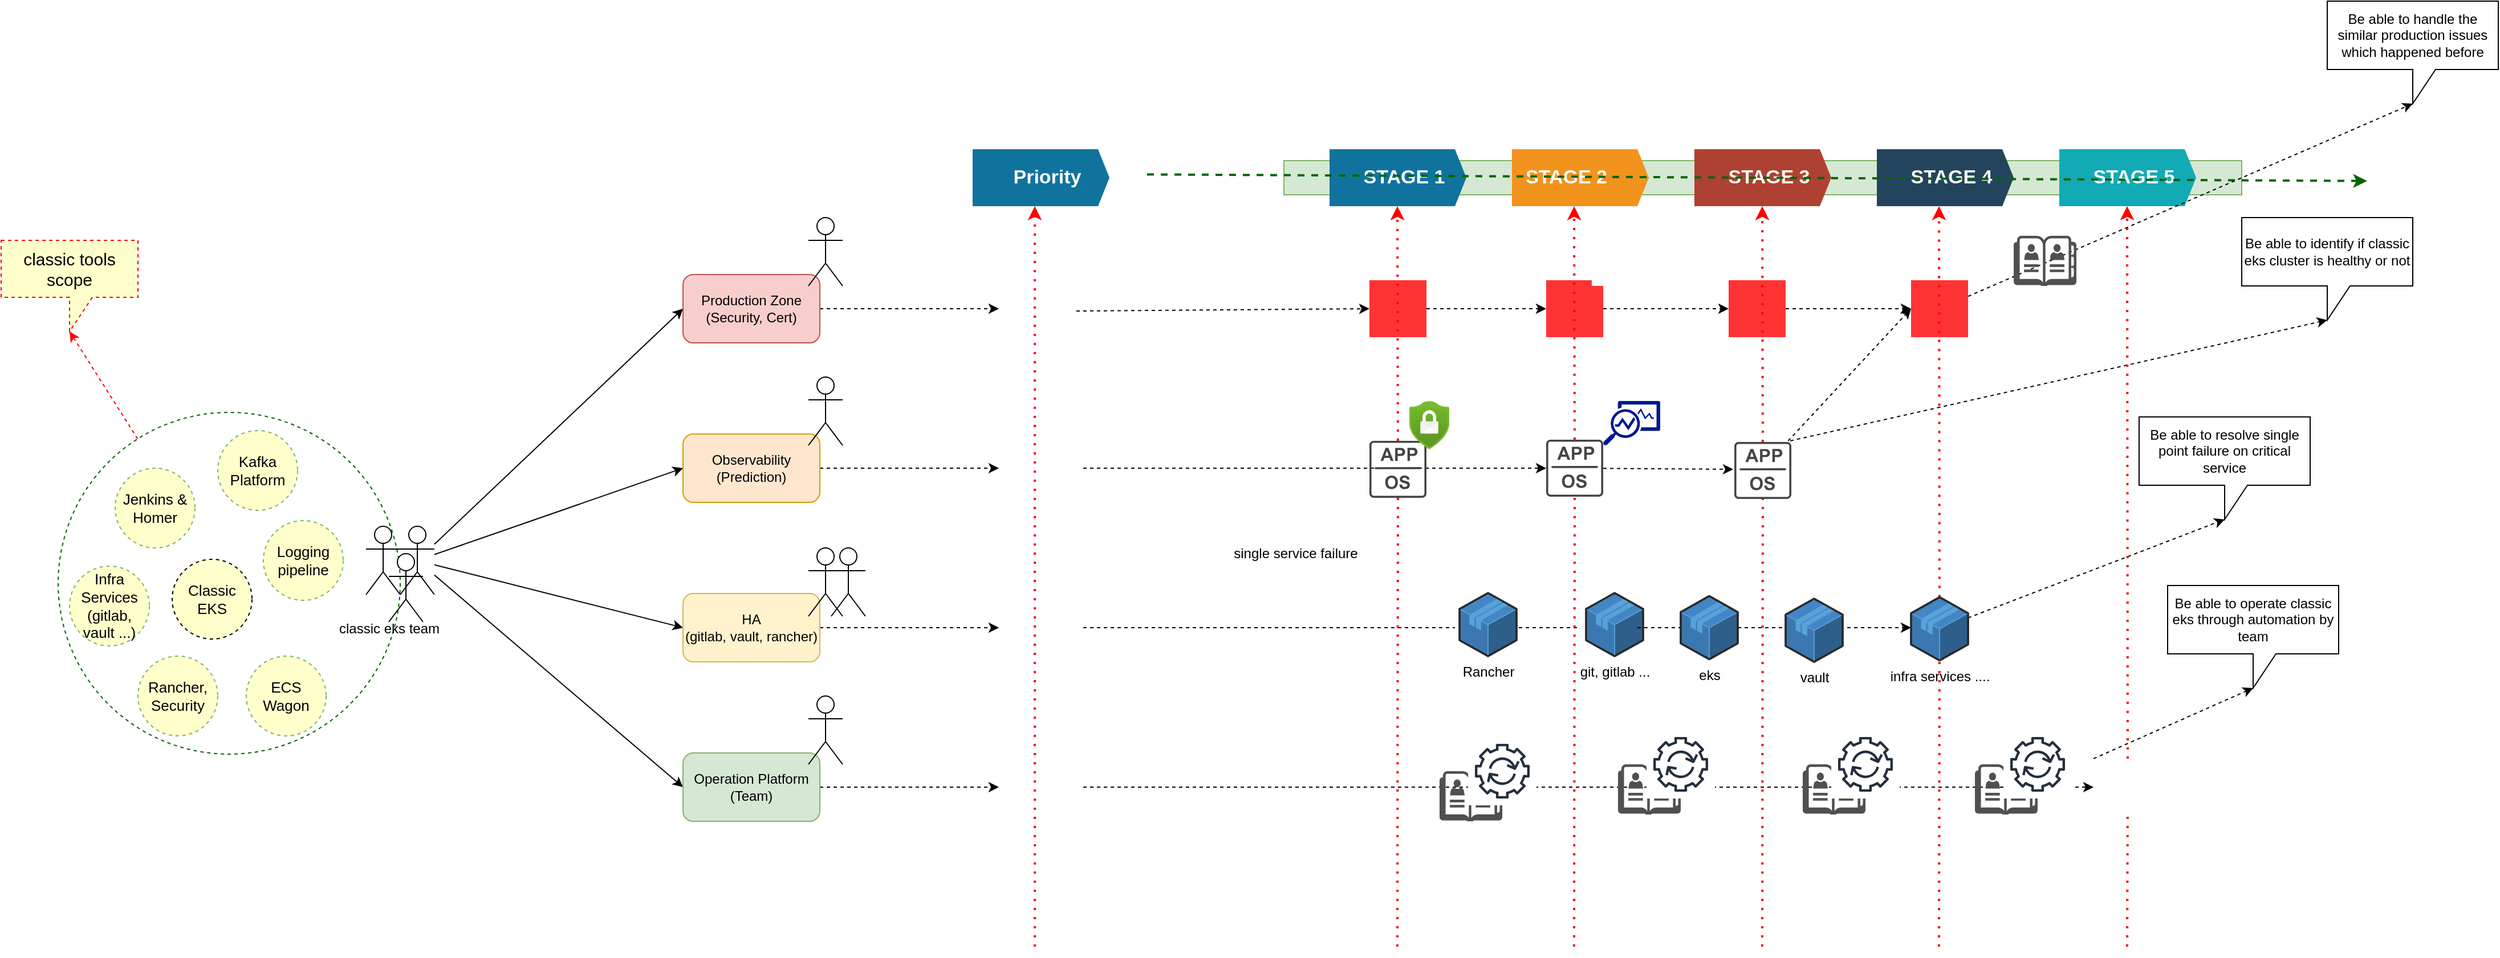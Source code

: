 <mxfile version="21.0.6" type="github">
  <diagram name="Page-1" id="vNDUmQ9X8iTSRwNMCsqz">
    <mxGraphModel dx="3295" dy="1074" grid="1" gridSize="10" guides="1" tooltips="1" connect="1" arrows="1" fold="1" page="1" pageScale="1" pageWidth="850" pageHeight="1100" math="0" shadow="0">
      <root>
        <mxCell id="0" />
        <mxCell id="1" parent="0" />
        <mxCell id="nDq_KjHqGvG9ko2mTiTP-172" style="edgeStyle=none;rounded=0;orthogonalLoop=1;jettySize=auto;html=1;entryX=0;entryY=0;entryDx=60;entryDy=80;entryPerimeter=0;dashed=1;strokeColor=#FF0000;strokeWidth=1;fontSize=15;startArrow=none;startFill=0;endArrow=classic;endFill=1;" parent="1" source="nDq_KjHqGvG9ko2mTiTP-170" target="nDq_KjHqGvG9ko2mTiTP-171" edge="1">
          <mxGeometry relative="1" as="geometry" />
        </mxCell>
        <mxCell id="nDq_KjHqGvG9ko2mTiTP-170" value="" style="ellipse;whiteSpace=wrap;html=1;aspect=fixed;dashed=1;fillStyle=auto;strokeColor=#006600;fontSize=15;fillColor=#FFFFFF;" parent="1" vertex="1">
          <mxGeometry x="-180" y="491" width="300" height="300" as="geometry" />
        </mxCell>
        <mxCell id="nDq_KjHqGvG9ko2mTiTP-20" style="edgeStyle=none;rounded=0;orthogonalLoop=1;jettySize=auto;html=1;entryX=0;entryY=0.5;entryDx=0;entryDy=0;dashed=1;" parent="1" source="nDq_KjHqGvG9ko2mTiTP-1" edge="1">
          <mxGeometry relative="1" as="geometry">
            <mxPoint x="645" y="400" as="targetPoint" />
          </mxGeometry>
        </mxCell>
        <mxCell id="nDq_KjHqGvG9ko2mTiTP-1" value="Production Zone (Security, Cert)" style="rounded=1;whiteSpace=wrap;html=1;fillColor=#f8cecc;strokeColor=#b85450;" parent="1" vertex="1">
          <mxGeometry x="368" y="370" width="120" height="60" as="geometry" />
        </mxCell>
        <mxCell id="nDq_KjHqGvG9ko2mTiTP-2" value="" style="shape=umlActor;verticalLabelPosition=bottom;verticalAlign=top;html=1;outlineConnect=0;" parent="1" vertex="1">
          <mxGeometry x="90" y="591" width="30" height="60" as="geometry" />
        </mxCell>
        <mxCell id="nDq_KjHqGvG9ko2mTiTP-3" value="" style="shape=umlActor;verticalLabelPosition=bottom;verticalAlign=top;html=1;outlineConnect=0;" parent="1" vertex="1">
          <mxGeometry x="110" y="615" width="30" height="60" as="geometry" />
        </mxCell>
        <mxCell id="nDq_KjHqGvG9ko2mTiTP-13" style="rounded=0;orthogonalLoop=1;jettySize=auto;html=1;entryX=0;entryY=0.5;entryDx=0;entryDy=0;" parent="1" source="nDq_KjHqGvG9ko2mTiTP-4" target="nDq_KjHqGvG9ko2mTiTP-1" edge="1">
          <mxGeometry relative="1" as="geometry" />
        </mxCell>
        <mxCell id="nDq_KjHqGvG9ko2mTiTP-14" style="edgeStyle=none;rounded=0;orthogonalLoop=1;jettySize=auto;html=1;entryX=0;entryY=0.5;entryDx=0;entryDy=0;" parent="1" source="nDq_KjHqGvG9ko2mTiTP-4" target="nDq_KjHqGvG9ko2mTiTP-7" edge="1">
          <mxGeometry relative="1" as="geometry" />
        </mxCell>
        <mxCell id="nDq_KjHqGvG9ko2mTiTP-15" style="edgeStyle=none;rounded=0;orthogonalLoop=1;jettySize=auto;html=1;entryX=0;entryY=0.5;entryDx=0;entryDy=0;" parent="1" source="nDq_KjHqGvG9ko2mTiTP-4" target="nDq_KjHqGvG9ko2mTiTP-5" edge="1">
          <mxGeometry relative="1" as="geometry" />
        </mxCell>
        <mxCell id="nDq_KjHqGvG9ko2mTiTP-16" style="edgeStyle=none;rounded=0;orthogonalLoop=1;jettySize=auto;html=1;entryX=0;entryY=0.5;entryDx=0;entryDy=0;" parent="1" source="nDq_KjHqGvG9ko2mTiTP-4" target="nDq_KjHqGvG9ko2mTiTP-6" edge="1">
          <mxGeometry relative="1" as="geometry" />
        </mxCell>
        <mxCell id="nDq_KjHqGvG9ko2mTiTP-4" value="" style="shape=umlActor;verticalLabelPosition=bottom;verticalAlign=top;html=1;outlineConnect=0;" parent="1" vertex="1">
          <mxGeometry x="120" y="591" width="30" height="60" as="geometry" />
        </mxCell>
        <mxCell id="nDq_KjHqGvG9ko2mTiTP-18" style="edgeStyle=none;rounded=0;orthogonalLoop=1;jettySize=auto;html=1;dashed=1;" parent="1" source="nDq_KjHqGvG9ko2mTiTP-5" edge="1">
          <mxGeometry relative="1" as="geometry">
            <mxPoint x="645" y="680" as="targetPoint" />
          </mxGeometry>
        </mxCell>
        <mxCell id="nDq_KjHqGvG9ko2mTiTP-5" value="HA &lt;br&gt;(gitlab, vault, rancher)" style="rounded=1;whiteSpace=wrap;html=1;fillColor=#fff2cc;strokeColor=#d6b656;" parent="1" vertex="1">
          <mxGeometry x="368" y="650" width="120" height="60" as="geometry" />
        </mxCell>
        <mxCell id="nDq_KjHqGvG9ko2mTiTP-17" style="edgeStyle=none;rounded=0;orthogonalLoop=1;jettySize=auto;html=1;entryX=0;entryY=0.5;entryDx=0;entryDy=0;dashed=1;" parent="1" source="nDq_KjHqGvG9ko2mTiTP-6" edge="1">
          <mxGeometry relative="1" as="geometry">
            <mxPoint x="645" y="820" as="targetPoint" />
          </mxGeometry>
        </mxCell>
        <mxCell id="nDq_KjHqGvG9ko2mTiTP-6" value="Operation Platform&lt;br&gt;(Team)" style="rounded=1;whiteSpace=wrap;html=1;fillColor=#d5e8d4;strokeColor=#82b366;" parent="1" vertex="1">
          <mxGeometry x="368" y="790" width="120" height="60" as="geometry" />
        </mxCell>
        <mxCell id="nDq_KjHqGvG9ko2mTiTP-19" style="edgeStyle=none;rounded=0;orthogonalLoop=1;jettySize=auto;html=1;entryX=0;entryY=0.5;entryDx=0;entryDy=0;dashed=1;" parent="1" source="nDq_KjHqGvG9ko2mTiTP-7" edge="1">
          <mxGeometry relative="1" as="geometry">
            <mxPoint x="645" y="540" as="targetPoint" />
          </mxGeometry>
        </mxCell>
        <mxCell id="nDq_KjHqGvG9ko2mTiTP-7" value="Observability (Prediction)" style="rounded=1;whiteSpace=wrap;html=1;fillColor=#ffe6cc;strokeColor=#d79b00;" parent="1" vertex="1">
          <mxGeometry x="368" y="510" width="120" height="60" as="geometry" />
        </mxCell>
        <mxCell id="nDq_KjHqGvG9ko2mTiTP-46" style="edgeStyle=none;rounded=0;orthogonalLoop=1;jettySize=auto;html=1;entryX=0;entryY=0.5;entryDx=0;entryDy=0;dashed=1;" parent="1" edge="1">
          <mxGeometry relative="1" as="geometry">
            <mxPoint x="719" y="820" as="sourcePoint" />
            <mxPoint x="1605" y="820" as="targetPoint" />
          </mxGeometry>
        </mxCell>
        <mxCell id="nDq_KjHqGvG9ko2mTiTP-45" style="edgeStyle=none;rounded=0;orthogonalLoop=1;jettySize=auto;html=1;entryX=0;entryY=0.5;entryDx=0;entryDy=0;dashed=1;startArrow=none;" parent="1" source="lgRBLqFkbjnnUd4Ndf13-35" edge="1">
          <mxGeometry relative="1" as="geometry">
            <mxPoint x="1205" y="680" as="sourcePoint" />
            <mxPoint x="1445" y="680" as="targetPoint" />
          </mxGeometry>
        </mxCell>
        <mxCell id="nDq_KjHqGvG9ko2mTiTP-44" style="edgeStyle=none;rounded=0;orthogonalLoop=1;jettySize=auto;html=1;entryX=0;entryY=0.5;entryDx=0;entryDy=0;dashed=1;" parent="1" edge="1">
          <mxGeometry relative="1" as="geometry">
            <mxPoint x="719" y="540" as="sourcePoint" />
            <mxPoint x="1125" y="540" as="targetPoint" />
          </mxGeometry>
        </mxCell>
        <mxCell id="nDq_KjHqGvG9ko2mTiTP-43" style="edgeStyle=none;rounded=0;orthogonalLoop=1;jettySize=auto;html=1;entryX=0;entryY=0.5;entryDx=0;entryDy=0;dashed=1;exitX=0.986;exitY=0.622;exitDx=0;exitDy=0;exitPerimeter=0;" parent="1" source="lgRBLqFkbjnnUd4Ndf13-1" target="nDq_KjHqGvG9ko2mTiTP-38" edge="1">
          <mxGeometry relative="1" as="geometry">
            <mxPoint x="719" y="400" as="sourcePoint" />
          </mxGeometry>
        </mxCell>
        <mxCell id="nDq_KjHqGvG9ko2mTiTP-21" value="" style="fillColor=#d5e8d4;rounded=0;strokeColor=#82b366;fillStyle=auto;" parent="1" vertex="1">
          <mxGeometry x="895" y="270" width="840" height="30" as="geometry" />
        </mxCell>
        <mxCell id="nDq_KjHqGvG9ko2mTiTP-22" value="STAGE 1" style="shape=mxgraph.infographic.ribbonSimple;notch1=0;notch2=10;notch=0;html=1;fillColor=#10739E;strokeColor=none;shadow=0;fontSize=17;fontColor=#FFFFFF;align=center;spacingLeft=10;fontStyle=1;fillStyle=auto;" parent="1" vertex="1">
          <mxGeometry x="935" y="260" width="120" height="50" as="geometry" />
        </mxCell>
        <mxCell id="nDq_KjHqGvG9ko2mTiTP-52" style="edgeStyle=none;rounded=0;orthogonalLoop=1;jettySize=auto;html=1;entryX=0;entryY=0;entryDx=75;entryDy=90;entryPerimeter=0;dashed=1;exitX=1;exitY=0;exitDx=0;exitDy=0;" parent="1" target="nDq_KjHqGvG9ko2mTiTP-49" edge="1">
          <mxGeometry relative="1" as="geometry">
            <mxPoint x="1339" y="516" as="sourcePoint" />
          </mxGeometry>
        </mxCell>
        <mxCell id="nDq_KjHqGvG9ko2mTiTP-23" value="STAGE 2&lt;div style=&quot;text-align: center;&quot;&gt;&lt;/div&gt;" style="shape=mxgraph.infographic.ribbonSimple;notch1=0;notch2=10;notch=0;html=1;fillColor=#F2931E;strokeColor=none;shadow=0;fontSize=17;fontColor=#FFFFFF;align=left;spacingLeft=10;fontStyle=1;fillStyle=auto;" parent="1" vertex="1">
          <mxGeometry x="1095" y="260" width="120" height="50" as="geometry" />
        </mxCell>
        <mxCell id="nDq_KjHqGvG9ko2mTiTP-24" value="STAGE 3" style="shape=mxgraph.infographic.ribbonSimple;notch1=0;notch2=10;notch=0;html=1;fillColor=#AE4132;strokeColor=none;shadow=0;fontSize=17;fontColor=#FFFFFF;align=center;spacingLeft=10;fontStyle=1;fillStyle=auto;" parent="1" vertex="1">
          <mxGeometry x="1255" y="260" width="120" height="50" as="geometry" />
        </mxCell>
        <mxCell id="nDq_KjHqGvG9ko2mTiTP-53" style="edgeStyle=none;rounded=0;orthogonalLoop=1;jettySize=auto;html=1;entryX=0;entryY=0;entryDx=75;entryDy=90;entryPerimeter=0;dashed=1;" parent="1" source="lgRBLqFkbjnnUd4Ndf13-38" target="nDq_KjHqGvG9ko2mTiTP-50" edge="1">
          <mxGeometry relative="1" as="geometry">
            <mxPoint x="1445" y="655" as="sourcePoint" />
          </mxGeometry>
        </mxCell>
        <mxCell id="nDq_KjHqGvG9ko2mTiTP-25" value="STAGE 4" style="shape=mxgraph.infographic.ribbonSimple;notch1=0;notch2=10;notch=0;html=1;fillColor=#23445D;strokeColor=none;shadow=0;fontSize=17;fontColor=#FFFFFF;align=center;spacingLeft=10;fontStyle=1;fillStyle=auto;" parent="1" vertex="1">
          <mxGeometry x="1415" y="260" width="120" height="50" as="geometry" />
        </mxCell>
        <mxCell id="nDq_KjHqGvG9ko2mTiTP-54" style="edgeStyle=none;rounded=0;orthogonalLoop=1;jettySize=auto;html=1;entryX=0;entryY=0;entryDx=75;entryDy=90;entryPerimeter=0;dashed=1;exitX=0;exitY=0;exitDx=0;exitDy=0;" parent="1" target="nDq_KjHqGvG9ko2mTiTP-51" edge="1">
          <mxGeometry relative="1" as="geometry">
            <mxPoint x="1605" y="795" as="sourcePoint" />
          </mxGeometry>
        </mxCell>
        <mxCell id="nDq_KjHqGvG9ko2mTiTP-26" value="STAGE 5" style="shape=mxgraph.infographic.ribbonSimple;notch1=0;notch2=10;notch=0;html=1;fillColor=#12AAB5;strokeColor=none;shadow=0;fontSize=17;fontColor=#FFFFFF;align=center;spacingLeft=10;fontStyle=1;fillStyle=auto;" parent="1" vertex="1">
          <mxGeometry x="1575" y="260" width="120" height="50" as="geometry" />
        </mxCell>
        <mxCell id="nDq_KjHqGvG9ko2mTiTP-37" value="" style="endArrow=classic;dashed=1;html=1;dashPattern=1 3;strokeWidth=2;rounded=0;strokeColor=#FF0000;endFill=1;startArrow=none;" parent="1" edge="1" source="lgRBLqFkbjnnUd4Ndf13-22">
          <mxGeometry width="50" height="50" relative="1" as="geometry">
            <mxPoint x="1634.5" y="960" as="sourcePoint" />
            <mxPoint x="1634.5" y="310" as="targetPoint" />
          </mxGeometry>
        </mxCell>
        <mxCell id="nDq_KjHqGvG9ko2mTiTP-82" style="edgeStyle=none;rounded=0;orthogonalLoop=1;jettySize=auto;html=1;entryX=0;entryY=0.5;entryDx=0;entryDy=0;dashed=1;" parent="1" source="nDq_KjHqGvG9ko2mTiTP-38" target="nDq_KjHqGvG9ko2mTiTP-79" edge="1">
          <mxGeometry relative="1" as="geometry" />
        </mxCell>
        <mxCell id="nDq_KjHqGvG9ko2mTiTP-38" value="" style="shape=image;html=1;verticalAlign=top;verticalLabelPosition=bottom;labelBackgroundColor=#ffffff;imageAspect=0;aspect=fixed;image=https://cdn4.iconfinder.com/data/icons/for-your-interface-free-samples/128/Pointer-128.png;fillStyle=auto;imageBackground=#FF3333;" parent="1" vertex="1">
          <mxGeometry x="970" y="375" width="50" height="50" as="geometry" />
        </mxCell>
        <mxCell id="nDq_KjHqGvG9ko2mTiTP-129" style="edgeStyle=none;rounded=0;orthogonalLoop=1;jettySize=auto;html=1;entryX=0;entryY=0.5;entryDx=0;entryDy=0;dashed=1;strokeColor=#000000;strokeWidth=1;" parent="1" edge="1">
          <mxGeometry relative="1" as="geometry">
            <mxPoint x="1175" y="540.18" as="sourcePoint" />
            <mxPoint x="1289" y="541" as="targetPoint" />
          </mxGeometry>
        </mxCell>
        <mxCell id="nDq_KjHqGvG9ko2mTiTP-47" value="&lt;span style=&quot;background-color: initial;&quot;&gt;Be able to handle the similar production issues which happened before&lt;/span&gt;" style="shape=callout;whiteSpace=wrap;html=1;perimeter=calloutPerimeter;fillStyle=auto;align=center;" parent="1" vertex="1">
          <mxGeometry x="1810" y="130" width="150" height="90" as="geometry" />
        </mxCell>
        <mxCell id="nDq_KjHqGvG9ko2mTiTP-49" value="&lt;span style=&quot;background-color: initial;&quot;&gt;Be able to identify if classic eks cluster is healthy or not&lt;/span&gt;" style="shape=callout;whiteSpace=wrap;html=1;perimeter=calloutPerimeter;fillStyle=auto;align=center;" parent="1" vertex="1">
          <mxGeometry x="1735" y="320" width="150" height="90" as="geometry" />
        </mxCell>
        <mxCell id="nDq_KjHqGvG9ko2mTiTP-50" value="&lt;span style=&quot;background-color: initial;&quot;&gt;Be able to resolve single point failure on critical service&lt;/span&gt;" style="shape=callout;whiteSpace=wrap;html=1;perimeter=calloutPerimeter;fillStyle=auto;align=center;" parent="1" vertex="1">
          <mxGeometry x="1645" y="495" width="150" height="90" as="geometry" />
        </mxCell>
        <mxCell id="nDq_KjHqGvG9ko2mTiTP-51" value="&lt;span style=&quot;background-color: initial;&quot;&gt;Be able to operate classic eks through automation by team&lt;/span&gt;" style="shape=callout;whiteSpace=wrap;html=1;perimeter=calloutPerimeter;fillStyle=auto;align=center;" parent="1" vertex="1">
          <mxGeometry x="1670" y="643" width="150" height="90" as="geometry" />
        </mxCell>
        <mxCell id="nDq_KjHqGvG9ko2mTiTP-55" value="" style="shape=umlActor;verticalLabelPosition=bottom;verticalAlign=top;html=1;outlineConnect=0;fillStyle=auto;" parent="1" vertex="1">
          <mxGeometry x="478" y="610" width="30" height="60" as="geometry" />
        </mxCell>
        <mxCell id="nDq_KjHqGvG9ko2mTiTP-56" value="" style="shape=umlActor;verticalLabelPosition=bottom;verticalAlign=top;html=1;outlineConnect=0;fillStyle=auto;" parent="1" vertex="1">
          <mxGeometry x="498" y="610" width="30" height="60" as="geometry" />
        </mxCell>
        <mxCell id="nDq_KjHqGvG9ko2mTiTP-57" value="" style="shape=umlActor;verticalLabelPosition=bottom;verticalAlign=top;html=1;outlineConnect=0;fillStyle=auto;" parent="1" vertex="1">
          <mxGeometry x="478" y="740" width="30" height="60" as="geometry" />
        </mxCell>
        <mxCell id="nDq_KjHqGvG9ko2mTiTP-58" value="" style="shape=umlActor;verticalLabelPosition=bottom;verticalAlign=top;html=1;outlineConnect=0;fillStyle=auto;" parent="1" vertex="1">
          <mxGeometry x="478" y="460" width="30" height="60" as="geometry" />
        </mxCell>
        <mxCell id="nDq_KjHqGvG9ko2mTiTP-59" value="" style="shape=umlActor;verticalLabelPosition=bottom;verticalAlign=top;html=1;outlineConnect=0;fillStyle=auto;" parent="1" vertex="1">
          <mxGeometry x="478" y="320" width="30" height="60" as="geometry" />
        </mxCell>
        <mxCell id="nDq_KjHqGvG9ko2mTiTP-60" value="classic eks team" style="text;html=1;align=center;verticalAlign=middle;resizable=0;points=[];autosize=1;strokeColor=none;fillColor=none;" parent="1" vertex="1">
          <mxGeometry x="55" y="666" width="110" height="30" as="geometry" />
        </mxCell>
        <mxCell id="nDq_KjHqGvG9ko2mTiTP-77" value="" style="sketch=0;aspect=fixed;pointerEvents=1;shadow=0;dashed=0;html=1;strokeColor=none;labelPosition=center;verticalLabelPosition=bottom;verticalAlign=top;align=center;fillColor=#00188D;shape=mxgraph.mscae.enterprise.monitor_running_apps;fillStyle=auto;" parent="1" vertex="1">
          <mxGeometry x="1175" y="481" width="50" height="39" as="geometry" />
        </mxCell>
        <mxCell id="nDq_KjHqGvG9ko2mTiTP-78" value="" style="shape=image;html=1;verticalAlign=top;verticalLabelPosition=bottom;labelBackgroundColor=#ffffff;imageAspect=0;aspect=fixed;image=https://cdn0.iconfinder.com/data/icons/security-double-color-red-and-black-vol-1/52/extinguisher__fire__security__emergency__fighter-128.png;fillStyle=auto;" parent="1" vertex="1">
          <mxGeometry x="1325" y="340" width="50" height="50" as="geometry" />
        </mxCell>
        <mxCell id="nDq_KjHqGvG9ko2mTiTP-83" style="edgeStyle=none;rounded=0;orthogonalLoop=1;jettySize=auto;html=1;entryX=0;entryY=0.5;entryDx=0;entryDy=0;dashed=1;" parent="1" source="nDq_KjHqGvG9ko2mTiTP-79" target="nDq_KjHqGvG9ko2mTiTP-81" edge="1">
          <mxGeometry relative="1" as="geometry" />
        </mxCell>
        <mxCell id="nDq_KjHqGvG9ko2mTiTP-79" value="" style="shape=image;html=1;verticalAlign=top;verticalLabelPosition=bottom;labelBackgroundColor=#ffffff;imageAspect=0;aspect=fixed;image=https://cdn4.iconfinder.com/data/icons/for-your-interface-free-samples/128/Pointer-128.png;fillStyle=auto;imageBackground=#FF3333;" parent="1" vertex="1">
          <mxGeometry x="1125" y="375" width="50" height="50" as="geometry" />
        </mxCell>
        <mxCell id="nDq_KjHqGvG9ko2mTiTP-133" style="edgeStyle=none;rounded=0;orthogonalLoop=1;jettySize=auto;html=1;entryX=0;entryY=0.5;entryDx=0;entryDy=0;dashed=1;strokeColor=#000000;strokeWidth=1;" parent="1" source="nDq_KjHqGvG9ko2mTiTP-81" target="nDq_KjHqGvG9ko2mTiTP-131" edge="1">
          <mxGeometry relative="1" as="geometry" />
        </mxCell>
        <mxCell id="nDq_KjHqGvG9ko2mTiTP-81" value="" style="shape=image;html=1;verticalAlign=top;verticalLabelPosition=bottom;labelBackgroundColor=#ffffff;imageAspect=0;aspect=fixed;image=https://cdn4.iconfinder.com/data/icons/for-your-interface-free-samples/128/Pointer-128.png;fillStyle=auto;imageBackground=#FF3333;" parent="1" vertex="1">
          <mxGeometry x="1285" y="375" width="50" height="50" as="geometry" />
        </mxCell>
        <mxCell id="nDq_KjHqGvG9ko2mTiTP-84" value="" style="shape=image;html=1;verticalAlign=top;verticalLabelPosition=bottom;labelBackgroundColor=#ffffff;imageAspect=0;aspect=fixed;image=https://cdn0.iconfinder.com/data/icons/security-double-color-red-and-black-vol-1/52/extinguisher__fire__security__emergency__fighter-128.png;fillStyle=auto;imageBackground=default;" parent="1" vertex="1">
          <mxGeometry x="1165" y="330" width="50" height="50" as="geometry" />
        </mxCell>
        <mxCell id="nDq_KjHqGvG9ko2mTiTP-86" value="" style="shape=image;html=1;verticalAlign=top;verticalLabelPosition=bottom;labelBackgroundColor=#ffffff;imageAspect=0;aspect=fixed;image=https://cdn3.iconfinder.com/data/icons/geosm-e-commerce/48/logs-2-128.png;fillStyle=auto;" parent="1" vertex="1">
          <mxGeometry x="1005" y="340" width="50" height="50" as="geometry" />
        </mxCell>
        <mxCell id="nDq_KjHqGvG9ko2mTiTP-122" value="" style="endArrow=classic;html=1;rounded=0;dashed=1;strokeColor=#006600;strokeWidth=2;" parent="1" edge="1">
          <mxGeometry relative="1" as="geometry">
            <mxPoint x="775" y="282.13" as="sourcePoint" />
            <mxPoint x="1845" y="287.88" as="targetPoint" />
          </mxGeometry>
        </mxCell>
        <mxCell id="nDq_KjHqGvG9ko2mTiTP-123" value="" style="edgeLabel;resizable=0;html=1;align=center;verticalAlign=middle;fillStyle=auto;fillColor=#00CC00;" parent="nDq_KjHqGvG9ko2mTiTP-122" connectable="0" vertex="1">
          <mxGeometry relative="1" as="geometry" />
        </mxCell>
        <mxCell id="nDq_KjHqGvG9ko2mTiTP-124" value="" style="edgeLabel;resizable=0;html=1;align=left;verticalAlign=bottom;fillStyle=auto;fillColor=#00CC00;" parent="nDq_KjHqGvG9ko2mTiTP-122" connectable="0" vertex="1">
          <mxGeometry x="-1" relative="1" as="geometry" />
        </mxCell>
        <mxCell id="nDq_KjHqGvG9ko2mTiTP-127" value="" style="shape=image;html=1;verticalAlign=top;verticalLabelPosition=bottom;labelBackgroundColor=#ffffff;imageAspect=0;aspect=fixed;image=https://cdn1.iconfinder.com/data/icons/ui-essential-17/32/UI_Essential_Outline_1_essential-app-ui-sound-speaker-128.png;fillStyle=auto;fillColor=#00CC00;" parent="1" vertex="1">
          <mxGeometry x="1325" y="475.5" width="50" height="50" as="geometry" />
        </mxCell>
        <mxCell id="nDq_KjHqGvG9ko2mTiTP-132" style="edgeStyle=none;rounded=0;orthogonalLoop=1;jettySize=auto;html=1;entryX=0;entryY=0.5;entryDx=0;entryDy=0;dashed=1;strokeColor=#000000;strokeWidth=1;" parent="1" target="nDq_KjHqGvG9ko2mTiTP-131" edge="1">
          <mxGeometry relative="1" as="geometry">
            <mxPoint x="1337.227" y="516" as="sourcePoint" />
          </mxGeometry>
        </mxCell>
        <mxCell id="nDq_KjHqGvG9ko2mTiTP-130" value="" style="shape=image;html=1;verticalAlign=top;verticalLabelPosition=bottom;labelBackgroundColor=#ffffff;imageAspect=0;aspect=fixed;image=https://cdn2.iconfinder.com/data/icons/whcompare-servers-web-hosting/50/24-7-live-support-128.png;fillStyle=auto;fillColor=#00CC00;" parent="1" vertex="1">
          <mxGeometry x="1485" y="330" width="50" height="50" as="geometry" />
        </mxCell>
        <mxCell id="nDq_KjHqGvG9ko2mTiTP-134" style="edgeStyle=none;rounded=0;orthogonalLoop=1;jettySize=auto;html=1;entryX=0;entryY=0;entryDx=75;entryDy=90;entryPerimeter=0;dashed=1;strokeColor=#000000;strokeWidth=1;" parent="1" source="nDq_KjHqGvG9ko2mTiTP-131" target="nDq_KjHqGvG9ko2mTiTP-47" edge="1">
          <mxGeometry relative="1" as="geometry" />
        </mxCell>
        <mxCell id="nDq_KjHqGvG9ko2mTiTP-131" value="" style="shape=image;html=1;verticalAlign=top;verticalLabelPosition=bottom;labelBackgroundColor=#ffffff;imageAspect=0;aspect=fixed;image=https://cdn4.iconfinder.com/data/icons/for-your-interface-free-samples/128/Pointer-128.png;fillStyle=auto;imageBackground=#FF3333;" parent="1" vertex="1">
          <mxGeometry x="1445" y="375" width="50" height="50" as="geometry" />
        </mxCell>
        <mxCell id="nDq_KjHqGvG9ko2mTiTP-136" value="" style="shape=image;html=1;verticalAlign=top;verticalLabelPosition=bottom;labelBackgroundColor=#ffffff;imageAspect=0;aspect=fixed;image=https://cdn4.iconfinder.com/data/icons/christmas-2434/128/Artboard_42-128.png;fillStyle=auto;fillColor=#00CC00;" parent="1" vertex="1">
          <mxGeometry x="850" y="560" width="50" height="50" as="geometry" />
        </mxCell>
        <mxCell id="nDq_KjHqGvG9ko2mTiTP-142" value="" style="edgeStyle=none;rounded=0;orthogonalLoop=1;jettySize=auto;html=1;entryX=0;entryY=0.5;entryDx=0;entryDy=0;dashed=1;endArrow=none;startArrow=none;" parent="1" edge="1">
          <mxGeometry relative="1" as="geometry">
            <mxPoint x="1095" y="680" as="sourcePoint" />
            <mxPoint x="1155" y="680" as="targetPoint" />
          </mxGeometry>
        </mxCell>
        <mxCell id="nDq_KjHqGvG9ko2mTiTP-143" value="" style="edgeStyle=none;rounded=0;orthogonalLoop=1;jettySize=auto;html=1;entryX=0;entryY=0.5;entryDx=0;entryDy=0;dashed=1;endArrow=none;" parent="1" edge="1">
          <mxGeometry relative="1" as="geometry">
            <mxPoint x="719" y="680" as="sourcePoint" />
            <mxPoint x="1045" y="680" as="targetPoint" />
          </mxGeometry>
        </mxCell>
        <mxCell id="nDq_KjHqGvG9ko2mTiTP-148" value="single service failure" style="text;html=1;align=center;verticalAlign=middle;resizable=0;points=[];autosize=1;strokeColor=none;fillColor=none;" parent="1" vertex="1">
          <mxGeometry x="840" y="600" width="130" height="30" as="geometry" />
        </mxCell>
        <mxCell id="nDq_KjHqGvG9ko2mTiTP-149" value="Priority" style="shape=mxgraph.infographic.ribbonSimple;notch1=0;notch2=10;notch=0;html=1;fillColor=#10739E;strokeColor=none;shadow=0;fontSize=17;fontColor=#FFFFFF;align=center;spacingLeft=10;fontStyle=1;fillStyle=auto;" parent="1" vertex="1">
          <mxGeometry x="622" y="260" width="120" height="50" as="geometry" />
        </mxCell>
        <mxCell id="nDq_KjHqGvG9ko2mTiTP-151" value="" style="endArrow=classic;dashed=1;html=1;dashPattern=1 3;strokeWidth=2;rounded=0;strokeColor=#FF0000;endFill=1;startArrow=none;" parent="1" edge="1" source="lgRBLqFkbjnnUd4Ndf13-38">
          <mxGeometry width="50" height="50" relative="1" as="geometry">
            <mxPoint x="1469.5" y="960" as="sourcePoint" />
            <mxPoint x="1469.5" y="310" as="targetPoint" />
          </mxGeometry>
        </mxCell>
        <mxCell id="nDq_KjHqGvG9ko2mTiTP-152" value="" style="endArrow=classic;dashed=1;html=1;dashPattern=1 3;strokeWidth=2;rounded=0;strokeColor=#FF0000;endFill=1;startArrow=none;" parent="1" edge="1" source="lgRBLqFkbjnnUd4Ndf13-29">
          <mxGeometry width="50" height="50" relative="1" as="geometry">
            <mxPoint x="1314.5" y="960" as="sourcePoint" />
            <mxPoint x="1314.5" y="310" as="targetPoint" />
          </mxGeometry>
        </mxCell>
        <mxCell id="nDq_KjHqGvG9ko2mTiTP-153" value="" style="endArrow=classic;dashed=1;html=1;dashPattern=1 3;strokeWidth=2;rounded=0;strokeColor=#FF0000;endFill=1;startArrow=none;" parent="1" edge="1" source="lgRBLqFkbjnnUd4Ndf13-27">
          <mxGeometry width="50" height="50" relative="1" as="geometry">
            <mxPoint x="1149.5" y="960" as="sourcePoint" />
            <mxPoint x="1149.5" y="310" as="targetPoint" />
          </mxGeometry>
        </mxCell>
        <mxCell id="nDq_KjHqGvG9ko2mTiTP-155" value="" style="endArrow=classic;dashed=1;html=1;dashPattern=1 3;strokeWidth=2;rounded=0;strokeColor=#FF0000;endFill=1;startArrow=none;" parent="1" edge="1" source="lgRBLqFkbjnnUd4Ndf13-25">
          <mxGeometry width="50" height="50" relative="1" as="geometry">
            <mxPoint x="994.5" y="960" as="sourcePoint" />
            <mxPoint x="994.5" y="310" as="targetPoint" />
          </mxGeometry>
        </mxCell>
        <mxCell id="nDq_KjHqGvG9ko2mTiTP-161" value="Kafka Platform" style="ellipse;whiteSpace=wrap;html=1;aspect=fixed;dashed=1;fillStyle=auto;strokeColor=#82b366;fontSize=13;fillColor=#FFFFCC;" parent="1" vertex="1">
          <mxGeometry x="-40" y="507" width="70" height="70" as="geometry" />
        </mxCell>
        <mxCell id="nDq_KjHqGvG9ko2mTiTP-164" value="Logging pipeline" style="ellipse;whiteSpace=wrap;html=1;aspect=fixed;dashed=1;fillStyle=auto;strokeColor=#82b366;fontSize=13;fillColor=#FFFFCC;" parent="1" vertex="1">
          <mxGeometry y="586" width="70" height="70" as="geometry" />
        </mxCell>
        <mxCell id="nDq_KjHqGvG9ko2mTiTP-165" value="ECS Wagon" style="ellipse;whiteSpace=wrap;html=1;aspect=fixed;dashed=1;fillStyle=auto;strokeColor=#82b366;fontSize=13;fillColor=#FFFFCC;" parent="1" vertex="1">
          <mxGeometry x="-15" y="705" width="70" height="70" as="geometry" />
        </mxCell>
        <mxCell id="nDq_KjHqGvG9ko2mTiTP-166" value="Jenkins &amp;amp; Homer" style="ellipse;whiteSpace=wrap;html=1;aspect=fixed;dashed=1;fillStyle=auto;strokeColor=#82b366;fontSize=13;fillColor=#FFFFCC;" parent="1" vertex="1">
          <mxGeometry x="-130" y="540" width="70" height="70" as="geometry" />
        </mxCell>
        <mxCell id="nDq_KjHqGvG9ko2mTiTP-167" value="Classic EKS" style="ellipse;whiteSpace=wrap;html=1;aspect=fixed;dashed=1;fillStyle=auto;strokeColor=#000000;fontSize=13;fillColor=#FFFFCC;" parent="1" vertex="1">
          <mxGeometry x="-80" y="620" width="70" height="70" as="geometry" />
        </mxCell>
        <mxCell id="nDq_KjHqGvG9ko2mTiTP-168" value="Rancher, Security" style="ellipse;whiteSpace=wrap;html=1;aspect=fixed;dashed=1;fillStyle=auto;strokeColor=#82b366;fontSize=13;fillColor=#FFFFCC;" parent="1" vertex="1">
          <mxGeometry x="-110" y="705" width="70" height="70" as="geometry" />
        </mxCell>
        <mxCell id="nDq_KjHqGvG9ko2mTiTP-169" value="Infra Services (gitlab, vault ...)" style="ellipse;whiteSpace=wrap;html=1;aspect=fixed;dashed=1;fillStyle=auto;strokeColor=#82b366;fontSize=13;fillColor=#FFFFCC;" parent="1" vertex="1">
          <mxGeometry x="-170" y="626" width="70" height="70" as="geometry" />
        </mxCell>
        <mxCell id="nDq_KjHqGvG9ko2mTiTP-171" value="classic tools scope" style="shape=callout;whiteSpace=wrap;html=1;perimeter=calloutPerimeter;dashed=1;fillStyle=auto;strokeColor=#FF0000;fontSize=15;fillColor=#FFFFCC;" parent="1" vertex="1">
          <mxGeometry x="-230" y="340" width="120" height="80" as="geometry" />
        </mxCell>
        <mxCell id="lgRBLqFkbjnnUd4Ndf13-1" value="" style="shape=image;html=1;verticalAlign=top;verticalLabelPosition=bottom;labelBackgroundColor=#ffffff;imageAspect=0;aspect=fixed;image=https://cdn4.iconfinder.com/data/icons/game-of-thrones-4/64/game_of_thrones_game_thrones_series_element_fire_flame_heat-128.png" vertex="1" parent="1">
          <mxGeometry x="640" y="356" width="74" height="74" as="geometry" />
        </mxCell>
        <mxCell id="lgRBLqFkbjnnUd4Ndf13-3" value="" style="shape=image;html=1;verticalAlign=top;verticalLabelPosition=bottom;labelBackgroundColor=#ffffff;imageAspect=0;aspect=fixed;image=https://cdn2.iconfinder.com/data/icons/font-awesome/1792/balance-scale-128.png" vertex="1" parent="1">
          <mxGeometry x="645" y="643" width="74" height="74" as="geometry" />
        </mxCell>
        <mxCell id="lgRBLqFkbjnnUd4Ndf13-4" value="" style="shape=image;html=1;verticalAlign=top;verticalLabelPosition=bottom;labelBackgroundColor=#ffffff;imageAspect=0;aspect=fixed;image=https://cdn2.iconfinder.com/data/icons/web-development-and-studio/512/653_Company_employee_group_people_team-128.png" vertex="1" parent="1">
          <mxGeometry x="645" y="783" width="74" height="74" as="geometry" />
        </mxCell>
        <mxCell id="lgRBLqFkbjnnUd4Ndf13-2" value="" style="shape=image;html=1;verticalAlign=top;verticalLabelPosition=bottom;labelBackgroundColor=#ffffff;imageAspect=0;aspect=fixed;image=https://cdn0.iconfinder.com/data/icons/bold-purple-free-samples/32/Alarm_Signal_Alert_Telltale-128.png" vertex="1" parent="1">
          <mxGeometry x="645" y="495" width="74" height="74" as="geometry" />
        </mxCell>
        <mxCell id="lgRBLqFkbjnnUd4Ndf13-7" value="" style="endArrow=classic;dashed=1;html=1;dashPattern=1 3;strokeWidth=2;rounded=0;strokeColor=#FF0000;endFill=1;" edge="1" parent="1">
          <mxGeometry width="50" height="50" relative="1" as="geometry">
            <mxPoint x="676.5" y="960" as="sourcePoint" />
            <mxPoint x="676.5" y="310" as="targetPoint" />
          </mxGeometry>
        </mxCell>
        <mxCell id="lgRBLqFkbjnnUd4Ndf13-9" value="" style="sketch=0;pointerEvents=1;shadow=0;dashed=0;html=1;strokeColor=none;fillColor=#505050;labelPosition=center;verticalLabelPosition=bottom;verticalAlign=top;outlineConnect=0;align=center;shape=mxgraph.office.concepts.address_book;" vertex="1" parent="1">
          <mxGeometry x="1535" y="336" width="55" height="44" as="geometry" />
        </mxCell>
        <mxCell id="lgRBLqFkbjnnUd4Ndf13-12" value="" style="group" vertex="1" connectable="0" parent="1">
          <mxGeometry x="1031.5" y="776" width="85" height="74" as="geometry" />
        </mxCell>
        <mxCell id="lgRBLqFkbjnnUd4Ndf13-10" value="" style="sketch=0;pointerEvents=1;shadow=0;dashed=0;html=1;strokeColor=none;fillColor=#505050;labelPosition=center;verticalLabelPosition=bottom;verticalAlign=top;outlineConnect=0;align=center;shape=mxgraph.office.concepts.address_book;" vertex="1" parent="lgRBLqFkbjnnUd4Ndf13-12">
          <mxGeometry y="30" width="55" height="44" as="geometry" />
        </mxCell>
        <mxCell id="lgRBLqFkbjnnUd4Ndf13-11" value="" style="sketch=0;outlineConnect=0;fontColor=#232F3E;gradientColor=none;strokeColor=#232F3E;fillColor=#ffffff;dashed=0;verticalLabelPosition=bottom;verticalAlign=top;align=center;html=1;fontSize=12;fontStyle=0;aspect=fixed;shape=mxgraph.aws4.resourceIcon;resIcon=mxgraph.aws4.automation;" vertex="1" parent="lgRBLqFkbjnnUd4Ndf13-12">
          <mxGeometry x="25" width="60" height="60" as="geometry" />
        </mxCell>
        <mxCell id="lgRBLqFkbjnnUd4Ndf13-13" value="" style="group" vertex="1" connectable="0" parent="1">
          <mxGeometry x="1188" y="770" width="85" height="74" as="geometry" />
        </mxCell>
        <mxCell id="lgRBLqFkbjnnUd4Ndf13-14" value="" style="sketch=0;pointerEvents=1;shadow=0;dashed=0;html=1;strokeColor=none;fillColor=#505050;labelPosition=center;verticalLabelPosition=bottom;verticalAlign=top;outlineConnect=0;align=center;shape=mxgraph.office.concepts.address_book;" vertex="1" parent="lgRBLqFkbjnnUd4Ndf13-13">
          <mxGeometry y="30" width="55" height="44" as="geometry" />
        </mxCell>
        <mxCell id="lgRBLqFkbjnnUd4Ndf13-15" value="" style="sketch=0;outlineConnect=0;fontColor=#232F3E;gradientColor=none;strokeColor=#232F3E;fillColor=#ffffff;dashed=0;verticalLabelPosition=bottom;verticalAlign=top;align=center;html=1;fontSize=12;fontStyle=0;aspect=fixed;shape=mxgraph.aws4.resourceIcon;resIcon=mxgraph.aws4.automation;" vertex="1" parent="lgRBLqFkbjnnUd4Ndf13-13">
          <mxGeometry x="25" width="60" height="60" as="geometry" />
        </mxCell>
        <mxCell id="lgRBLqFkbjnnUd4Ndf13-16" value="" style="group" vertex="1" connectable="0" parent="1">
          <mxGeometry x="1350" y="770" width="85" height="74" as="geometry" />
        </mxCell>
        <mxCell id="lgRBLqFkbjnnUd4Ndf13-17" value="" style="sketch=0;pointerEvents=1;shadow=0;dashed=0;html=1;strokeColor=none;fillColor=#505050;labelPosition=center;verticalLabelPosition=bottom;verticalAlign=top;outlineConnect=0;align=center;shape=mxgraph.office.concepts.address_book;" vertex="1" parent="lgRBLqFkbjnnUd4Ndf13-16">
          <mxGeometry y="30" width="55" height="44" as="geometry" />
        </mxCell>
        <mxCell id="lgRBLqFkbjnnUd4Ndf13-18" value="" style="sketch=0;outlineConnect=0;fontColor=#232F3E;gradientColor=none;strokeColor=#232F3E;fillColor=#ffffff;dashed=0;verticalLabelPosition=bottom;verticalAlign=top;align=center;html=1;fontSize=12;fontStyle=0;aspect=fixed;shape=mxgraph.aws4.resourceIcon;resIcon=mxgraph.aws4.automation;" vertex="1" parent="lgRBLqFkbjnnUd4Ndf13-16">
          <mxGeometry x="25" width="60" height="60" as="geometry" />
        </mxCell>
        <mxCell id="lgRBLqFkbjnnUd4Ndf13-19" value="" style="group" vertex="1" connectable="0" parent="1">
          <mxGeometry x="1501" y="770" width="85" height="74" as="geometry" />
        </mxCell>
        <mxCell id="lgRBLqFkbjnnUd4Ndf13-20" value="" style="sketch=0;pointerEvents=1;shadow=0;dashed=0;html=1;strokeColor=none;fillColor=#505050;labelPosition=center;verticalLabelPosition=bottom;verticalAlign=top;outlineConnect=0;align=center;shape=mxgraph.office.concepts.address_book;" vertex="1" parent="lgRBLqFkbjnnUd4Ndf13-19">
          <mxGeometry y="30" width="55" height="44" as="geometry" />
        </mxCell>
        <mxCell id="lgRBLqFkbjnnUd4Ndf13-21" value="" style="sketch=0;outlineConnect=0;fontColor=#232F3E;gradientColor=none;strokeColor=#232F3E;fillColor=#ffffff;dashed=0;verticalLabelPosition=bottom;verticalAlign=top;align=center;html=1;fontSize=12;fontStyle=0;aspect=fixed;shape=mxgraph.aws4.resourceIcon;resIcon=mxgraph.aws4.automation;" vertex="1" parent="lgRBLqFkbjnnUd4Ndf13-19">
          <mxGeometry x="25" width="60" height="60" as="geometry" />
        </mxCell>
        <mxCell id="lgRBLqFkbjnnUd4Ndf13-23" value="" style="endArrow=none;dashed=1;html=1;dashPattern=1 3;strokeWidth=2;rounded=0;strokeColor=#FF0000;endFill=1;" edge="1" parent="1" target="lgRBLqFkbjnnUd4Ndf13-22">
          <mxGeometry width="50" height="50" relative="1" as="geometry">
            <mxPoint x="1634.5" y="960" as="sourcePoint" />
            <mxPoint x="1634.5" y="310" as="targetPoint" />
          </mxGeometry>
        </mxCell>
        <mxCell id="lgRBLqFkbjnnUd4Ndf13-22" value="" style="shape=image;html=1;verticalAlign=top;verticalLabelPosition=bottom;labelBackgroundColor=#ffffff;imageAspect=0;aspect=fixed;image=https://cdn3.iconfinder.com/data/icons/essential-pack/32/34-Happy_and_Smile-128.png" vertex="1" parent="1">
          <mxGeometry x="1610" y="795" width="50" height="50" as="geometry" />
        </mxCell>
        <mxCell id="lgRBLqFkbjnnUd4Ndf13-24" value="Rancher" style="verticalLabelPosition=bottom;html=1;verticalAlign=top;strokeWidth=1;align=center;outlineConnect=0;dashed=0;outlineConnect=0;shape=mxgraph.aws3d.application;fillColor=#4286c5;strokeColor=#57A2D8;aspect=fixed;" vertex="1" parent="1">
          <mxGeometry x="1049" y="649.52" width="50" height="55.48" as="geometry" />
        </mxCell>
        <mxCell id="lgRBLqFkbjnnUd4Ndf13-26" value="" style="endArrow=none;dashed=1;html=1;dashPattern=1 3;strokeWidth=2;rounded=0;strokeColor=#FF0000;endFill=1;" edge="1" parent="1" target="lgRBLqFkbjnnUd4Ndf13-25">
          <mxGeometry width="50" height="50" relative="1" as="geometry">
            <mxPoint x="994.5" y="960" as="sourcePoint" />
            <mxPoint x="994.5" y="310" as="targetPoint" />
          </mxGeometry>
        </mxCell>
        <mxCell id="lgRBLqFkbjnnUd4Ndf13-25" value="" style="sketch=0;pointerEvents=1;shadow=0;dashed=0;html=1;strokeColor=none;fillColor=#434445;aspect=fixed;labelPosition=center;verticalLabelPosition=bottom;verticalAlign=top;align=center;outlineConnect=0;shape=mxgraph.vvd.app;" vertex="1" parent="1">
          <mxGeometry x="970" y="516" width="50" height="50" as="geometry" />
        </mxCell>
        <mxCell id="lgRBLqFkbjnnUd4Ndf13-28" value="" style="endArrow=none;dashed=1;html=1;dashPattern=1 3;strokeWidth=2;rounded=0;strokeColor=#FF0000;endFill=1;" edge="1" parent="1" target="lgRBLqFkbjnnUd4Ndf13-27">
          <mxGeometry width="50" height="50" relative="1" as="geometry">
            <mxPoint x="1149.5" y="960" as="sourcePoint" />
            <mxPoint x="1149.5" y="310" as="targetPoint" />
          </mxGeometry>
        </mxCell>
        <mxCell id="lgRBLqFkbjnnUd4Ndf13-27" value="" style="sketch=0;pointerEvents=1;shadow=0;dashed=0;html=1;strokeColor=none;fillColor=#434445;aspect=fixed;labelPosition=center;verticalLabelPosition=bottom;verticalAlign=top;align=center;outlineConnect=0;shape=mxgraph.vvd.app;" vertex="1" parent="1">
          <mxGeometry x="1125" y="515" width="50" height="50" as="geometry" />
        </mxCell>
        <mxCell id="lgRBLqFkbjnnUd4Ndf13-30" value="" style="endArrow=none;dashed=1;html=1;dashPattern=1 3;strokeWidth=2;rounded=0;strokeColor=#FF0000;endFill=1;" edge="1" parent="1" target="lgRBLqFkbjnnUd4Ndf13-29">
          <mxGeometry width="50" height="50" relative="1" as="geometry">
            <mxPoint x="1314.5" y="960" as="sourcePoint" />
            <mxPoint x="1314.5" y="310" as="targetPoint" />
          </mxGeometry>
        </mxCell>
        <mxCell id="lgRBLqFkbjnnUd4Ndf13-29" value="" style="sketch=0;pointerEvents=1;shadow=0;dashed=0;html=1;strokeColor=none;fillColor=#434445;aspect=fixed;labelPosition=center;verticalLabelPosition=bottom;verticalAlign=top;align=center;outlineConnect=0;shape=mxgraph.vvd.app;" vertex="1" parent="1">
          <mxGeometry x="1290" y="517" width="50" height="50" as="geometry" />
        </mxCell>
        <mxCell id="lgRBLqFkbjnnUd4Ndf13-31" value="" style="aspect=fixed;html=1;points=[];align=center;image;fontSize=12;image=img/lib/azure2/security/Security_Center.svg;" vertex="1" parent="1">
          <mxGeometry x="1005" y="481" width="35" height="42.5" as="geometry" />
        </mxCell>
        <mxCell id="lgRBLqFkbjnnUd4Ndf13-34" value="git, gitlab ..." style="verticalLabelPosition=bottom;html=1;verticalAlign=top;strokeWidth=1;align=center;outlineConnect=0;dashed=0;outlineConnect=0;shape=mxgraph.aws3d.application;fillColor=#4286c5;strokeColor=#57A2D8;aspect=fixed;" vertex="1" parent="1">
          <mxGeometry x="1160" y="649.52" width="50" height="55.48" as="geometry" />
        </mxCell>
        <mxCell id="lgRBLqFkbjnnUd4Ndf13-36" value="" style="edgeStyle=none;rounded=0;orthogonalLoop=1;jettySize=auto;html=1;entryX=0;entryY=0.5;entryDx=0;entryDy=0;dashed=1;startArrow=none;endArrow=none;" edge="1" parent="1" target="lgRBLqFkbjnnUd4Ndf13-35">
          <mxGeometry relative="1" as="geometry">
            <mxPoint x="1205" y="680" as="sourcePoint" />
            <mxPoint x="1445" y="680" as="targetPoint" />
          </mxGeometry>
        </mxCell>
        <mxCell id="lgRBLqFkbjnnUd4Ndf13-35" value="eks" style="verticalLabelPosition=bottom;html=1;verticalAlign=top;strokeWidth=1;align=center;outlineConnect=0;dashed=0;outlineConnect=0;shape=mxgraph.aws3d.application;fillColor=#4286c5;strokeColor=#57A2D8;aspect=fixed;" vertex="1" parent="1">
          <mxGeometry x="1243" y="652.26" width="50" height="55.48" as="geometry" />
        </mxCell>
        <mxCell id="lgRBLqFkbjnnUd4Ndf13-37" value="vault" style="verticalLabelPosition=bottom;html=1;verticalAlign=top;strokeWidth=1;align=center;outlineConnect=0;dashed=0;outlineConnect=0;shape=mxgraph.aws3d.application;fillColor=#4286c5;strokeColor=#57A2D8;aspect=fixed;" vertex="1" parent="1">
          <mxGeometry x="1335" y="654.52" width="50" height="55.48" as="geometry" />
        </mxCell>
        <mxCell id="lgRBLqFkbjnnUd4Ndf13-39" value="" style="endArrow=none;dashed=1;html=1;dashPattern=1 3;strokeWidth=2;rounded=0;strokeColor=#FF0000;endFill=1;" edge="1" parent="1" target="lgRBLqFkbjnnUd4Ndf13-38">
          <mxGeometry width="50" height="50" relative="1" as="geometry">
            <mxPoint x="1469.5" y="960" as="sourcePoint" />
            <mxPoint x="1469.5" y="310" as="targetPoint" />
          </mxGeometry>
        </mxCell>
        <mxCell id="lgRBLqFkbjnnUd4Ndf13-38" value="infra services ...." style="verticalLabelPosition=bottom;html=1;verticalAlign=top;strokeWidth=1;align=center;outlineConnect=0;dashed=0;outlineConnect=0;shape=mxgraph.aws3d.application;fillColor=#4286c5;strokeColor=#57A2D8;aspect=fixed;" vertex="1" parent="1">
          <mxGeometry x="1445" y="653.26" width="50" height="55.48" as="geometry" />
        </mxCell>
      </root>
    </mxGraphModel>
  </diagram>
</mxfile>
